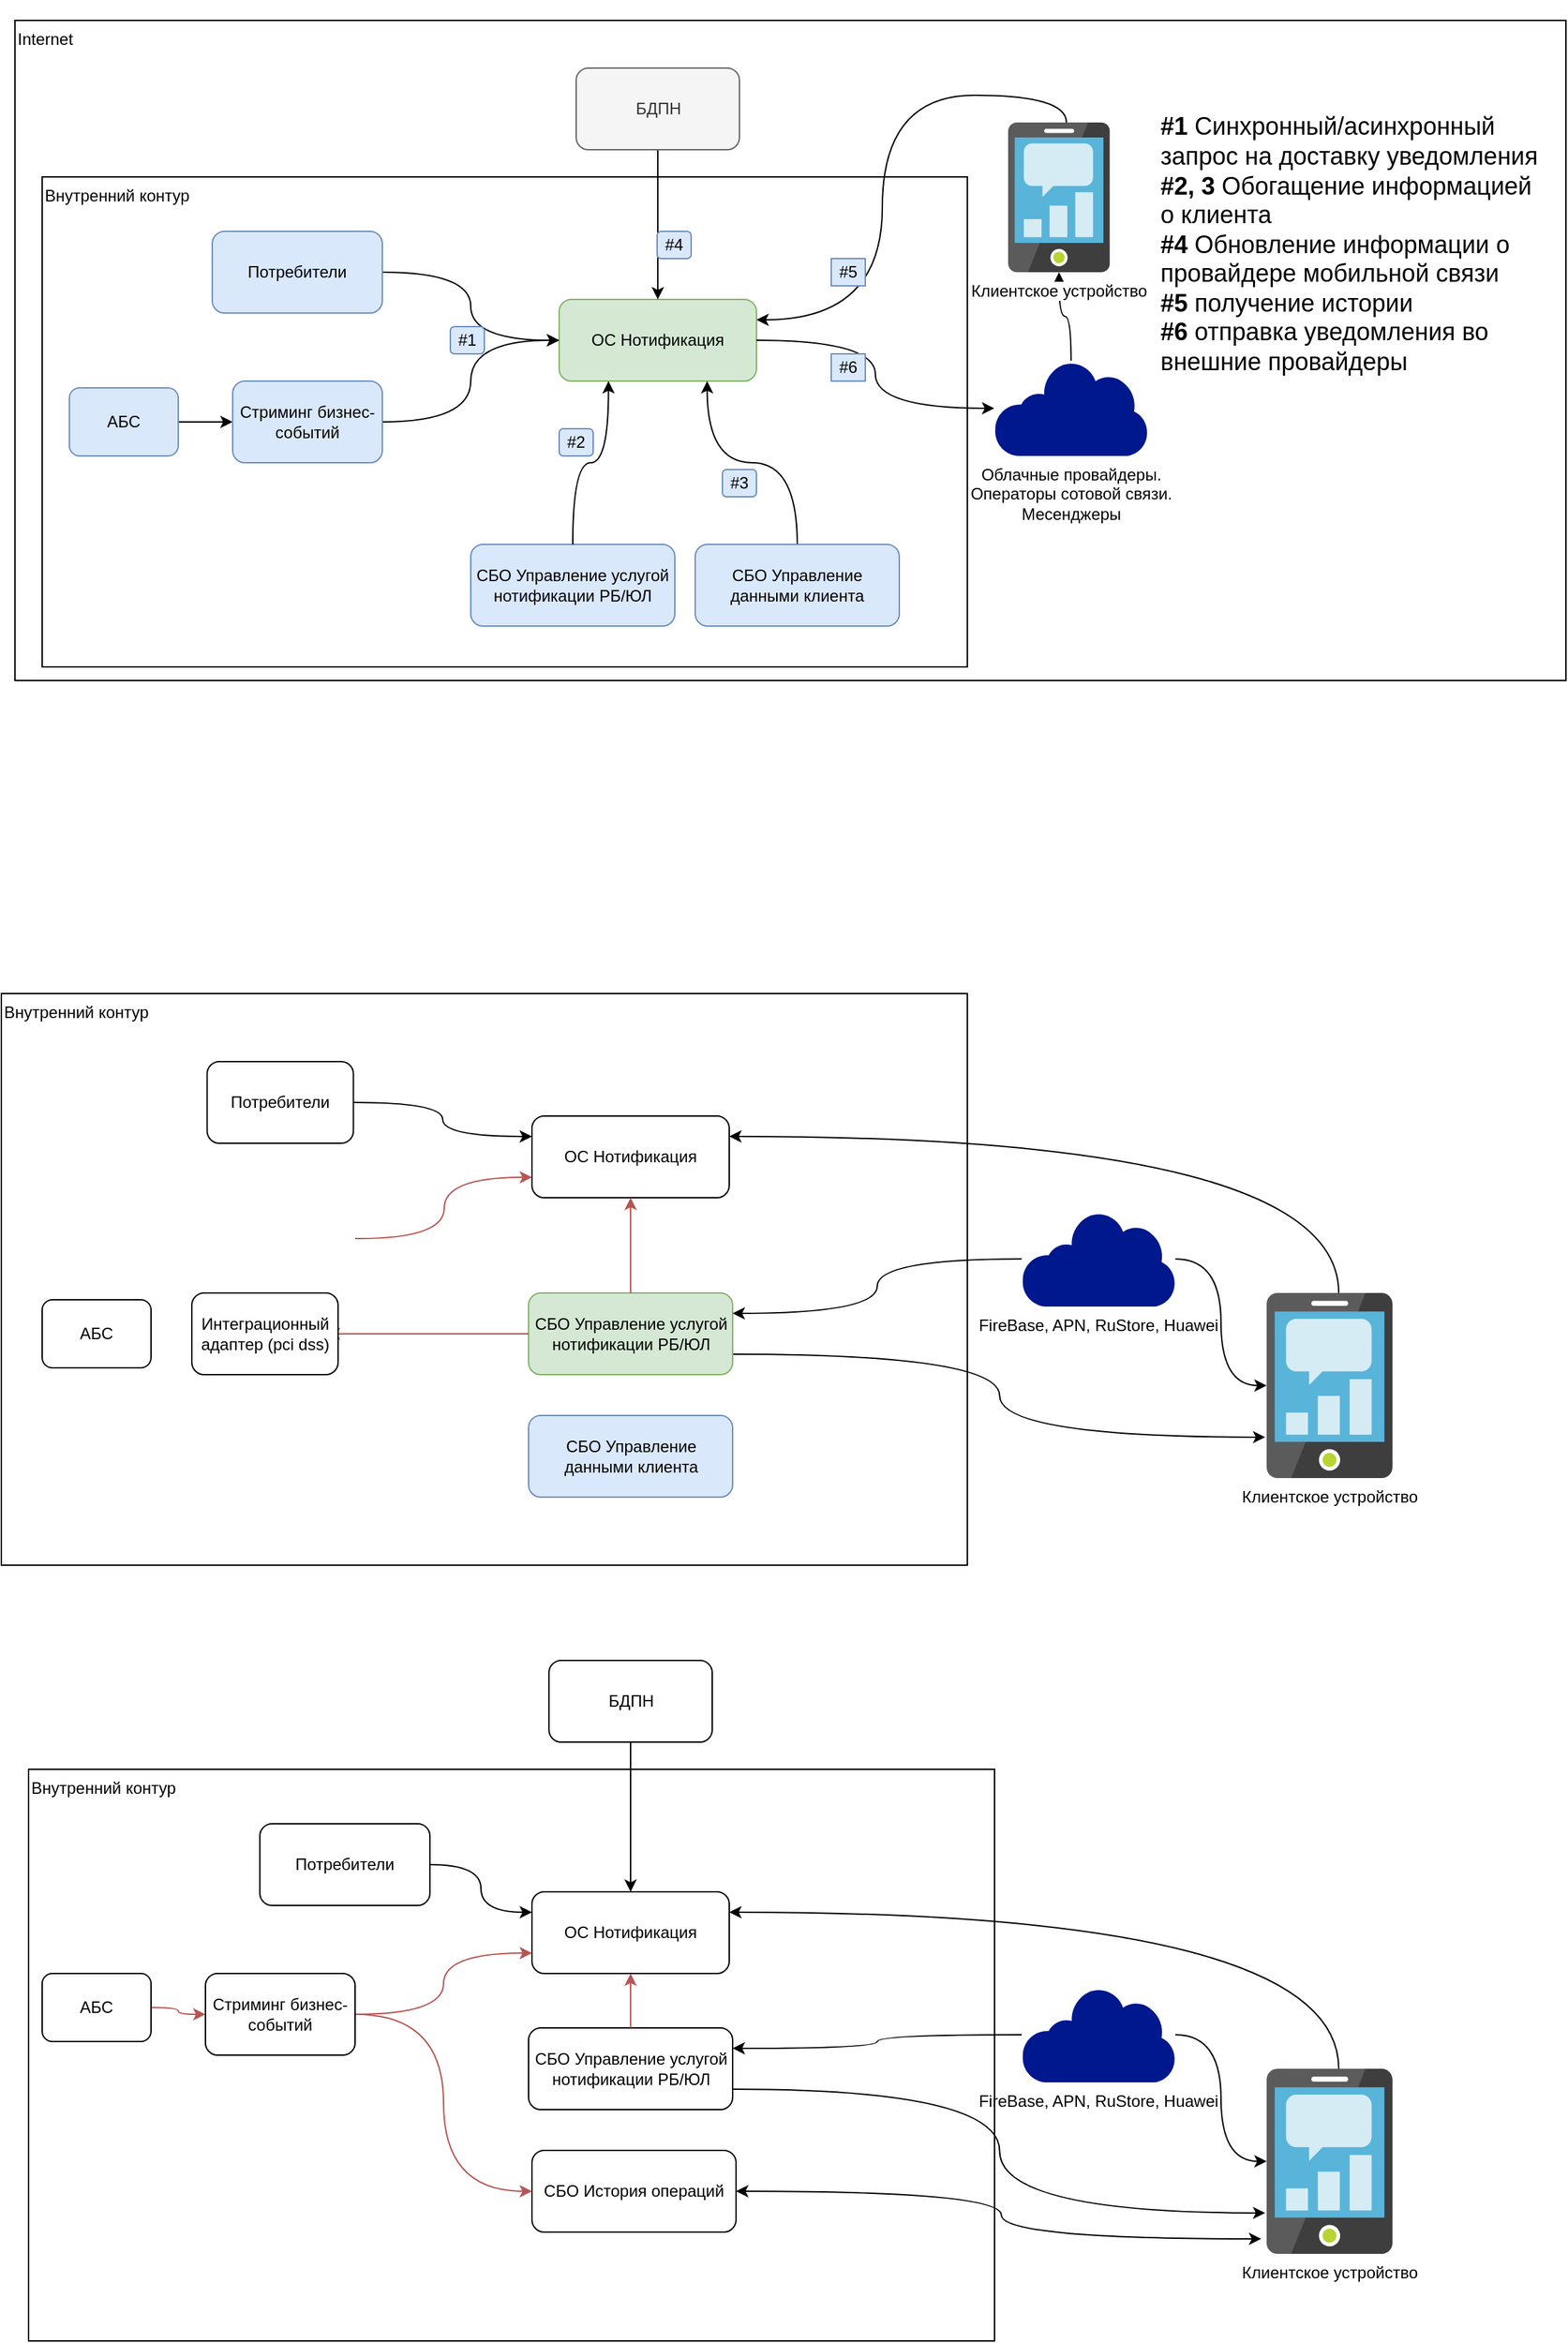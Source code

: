 <mxfile version="20.6.2" type="github">
  <diagram id="07fea595-8f29-1299-0266-81d95cde20df" name="Page-1">
    <mxGraphModel dx="1435" dy="516" grid="1" gridSize="10" guides="1" tooltips="1" connect="1" arrows="1" fold="1" page="1" pageScale="1" pageWidth="1169" pageHeight="827" background="none" math="0" shadow="0">
      <root>
        <mxCell id="0" />
        <mxCell id="1" parent="0" />
        <mxCell id="a8NFsu6y8IcwXWYg8Euw-819" value="Internet" style="rounded=0;whiteSpace=wrap;html=1;align=left;verticalAlign=top;" vertex="1" parent="1">
          <mxGeometry x="100" y="25" width="1140" height="485" as="geometry" />
        </mxCell>
        <mxCell id="a8NFsu6y8IcwXWYg8Euw-722" value="Внутренний контур&amp;nbsp;" style="rounded=0;whiteSpace=wrap;html=1;align=left;verticalAlign=top;" vertex="1" parent="1">
          <mxGeometry x="120" y="140" width="680" height="360" as="geometry" />
        </mxCell>
        <mxCell id="a8NFsu6y8IcwXWYg8Euw-745" style="edgeStyle=orthogonalEdgeStyle;curved=1;rounded=0;orthogonalLoop=1;jettySize=auto;html=1;" edge="1" parent="1" source="a8NFsu6y8IcwXWYg8Euw-728" target="a8NFsu6y8IcwXWYg8Euw-733">
          <mxGeometry relative="1" as="geometry" />
        </mxCell>
        <mxCell id="a8NFsu6y8IcwXWYg8Euw-728" value="Облачные провайдеры. &lt;br&gt;Операторы сотовой связи.&lt;br&gt;Месенджеры" style="sketch=0;aspect=fixed;pointerEvents=1;shadow=0;dashed=0;html=1;strokeColor=none;labelPosition=center;verticalLabelPosition=bottom;verticalAlign=top;align=center;fillColor=#00188D;shape=mxgraph.mscae.enterprise.internet" vertex="1" parent="1">
          <mxGeometry x="819.79" y="275" width="112.9" height="70" as="geometry" />
        </mxCell>
        <mxCell id="a8NFsu6y8IcwXWYg8Euw-770" style="edgeStyle=orthogonalEdgeStyle;curved=1;rounded=0;orthogonalLoop=1;jettySize=auto;html=1;entryX=1;entryY=0.25;entryDx=0;entryDy=0;exitX=0.573;exitY=0;exitDx=0;exitDy=0;exitPerimeter=0;" edge="1" parent="1" source="a8NFsu6y8IcwXWYg8Euw-733" target="a8NFsu6y8IcwXWYg8Euw-735">
          <mxGeometry relative="1" as="geometry" />
        </mxCell>
        <mxCell id="a8NFsu6y8IcwXWYg8Euw-733" value="Клиентское устройство" style="sketch=0;aspect=fixed;html=1;points=[];align=center;image;fontSize=12;image=img/lib/mscae/Mobile_Engagement.svg;" vertex="1" parent="1">
          <mxGeometry x="830" y="100" width="74.8" height="110" as="geometry" />
        </mxCell>
        <mxCell id="a8NFsu6y8IcwXWYg8Euw-735" value="ОС Нотификация" style="rounded=1;whiteSpace=wrap;html=1;fillColor=#d5e8d4;strokeColor=#82b366;" vertex="1" parent="1">
          <mxGeometry x="500" y="230" width="145" height="60" as="geometry" />
        </mxCell>
        <mxCell id="a8NFsu6y8IcwXWYg8Euw-736" value="СБО Управление услугой нотификации РБ/ЮЛ" style="rounded=1;whiteSpace=wrap;html=1;fillColor=#dae8fc;strokeColor=#6c8ebf;" vertex="1" parent="1">
          <mxGeometry x="435" y="410" width="150" height="60" as="geometry" />
        </mxCell>
        <mxCell id="a8NFsu6y8IcwXWYg8Euw-738" value="" style="endArrow=classic;html=1;rounded=0;entryX=0.25;entryY=1;entryDx=0;entryDy=0;exitX=0.5;exitY=0;exitDx=0;exitDy=0;edgeStyle=orthogonalEdgeStyle;curved=1;fillColor=#f8cecc;strokeColor=#000000;" edge="1" parent="1" source="a8NFsu6y8IcwXWYg8Euw-736" target="a8NFsu6y8IcwXWYg8Euw-735">
          <mxGeometry width="50" height="50" relative="1" as="geometry">
            <mxPoint x="540" y="590" as="sourcePoint" />
            <mxPoint x="590" y="540" as="targetPoint" />
          </mxGeometry>
        </mxCell>
        <mxCell id="a8NFsu6y8IcwXWYg8Euw-759" style="edgeStyle=orthogonalEdgeStyle;curved=1;rounded=0;orthogonalLoop=1;jettySize=auto;html=1;entryX=0;entryY=0.5;entryDx=0;entryDy=0;" edge="1" parent="1" source="a8NFsu6y8IcwXWYg8Euw-758" target="a8NFsu6y8IcwXWYg8Euw-735">
          <mxGeometry relative="1" as="geometry" />
        </mxCell>
        <mxCell id="a8NFsu6y8IcwXWYg8Euw-758" value="Потребители" style="rounded=1;whiteSpace=wrap;html=1;fillColor=#dae8fc;strokeColor=#6c8ebf;" vertex="1" parent="1">
          <mxGeometry x="245" y="180" width="125" height="60" as="geometry" />
        </mxCell>
        <mxCell id="a8NFsu6y8IcwXWYg8Euw-764" style="edgeStyle=orthogonalEdgeStyle;curved=1;rounded=0;orthogonalLoop=1;jettySize=auto;html=1;entryX=0;entryY=0.5;entryDx=0;entryDy=0;fillColor=#f8cecc;strokeColor=#000000;" edge="1" parent="1" source="a8NFsu6y8IcwXWYg8Euw-763" target="a8NFsu6y8IcwXWYg8Euw-772">
          <mxGeometry relative="1" as="geometry">
            <mxPoint x="202.5" y="260" as="targetPoint" />
          </mxGeometry>
        </mxCell>
        <mxCell id="a8NFsu6y8IcwXWYg8Euw-763" value="АБС" style="rounded=1;whiteSpace=wrap;html=1;fillColor=#dae8fc;strokeColor=#6c8ebf;" vertex="1" parent="1">
          <mxGeometry x="140" y="295" width="80" height="50" as="geometry" />
        </mxCell>
        <mxCell id="a8NFsu6y8IcwXWYg8Euw-765" style="edgeStyle=orthogonalEdgeStyle;curved=1;rounded=0;orthogonalLoop=1;jettySize=auto;html=1;entryX=1;entryY=0.5;entryDx=0;entryDy=0;startArrow=classic;startFill=1;endArrow=none;endFill=0;" edge="1" parent="1" source="a8NFsu6y8IcwXWYg8Euw-728" target="a8NFsu6y8IcwXWYg8Euw-735">
          <mxGeometry relative="1" as="geometry" />
        </mxCell>
        <mxCell id="a8NFsu6y8IcwXWYg8Euw-776" style="edgeStyle=orthogonalEdgeStyle;curved=1;rounded=0;orthogonalLoop=1;jettySize=auto;html=1;startArrow=none;startFill=0;" edge="1" parent="1" source="a8NFsu6y8IcwXWYg8Euw-767" target="a8NFsu6y8IcwXWYg8Euw-735">
          <mxGeometry relative="1" as="geometry" />
        </mxCell>
        <mxCell id="a8NFsu6y8IcwXWYg8Euw-767" value="БДПН" style="rounded=1;whiteSpace=wrap;html=1;fillColor=#f5f5f5;fontColor=#333333;strokeColor=#666666;" vertex="1" parent="1">
          <mxGeometry x="512.5" y="60" width="120" height="60" as="geometry" />
        </mxCell>
        <mxCell id="a8NFsu6y8IcwXWYg8Euw-774" style="edgeStyle=orthogonalEdgeStyle;curved=1;rounded=0;orthogonalLoop=1;jettySize=auto;html=1;entryX=0;entryY=0.5;entryDx=0;entryDy=0;fillColor=#f8cecc;strokeColor=#000000;" edge="1" parent="1" source="a8NFsu6y8IcwXWYg8Euw-772" target="a8NFsu6y8IcwXWYg8Euw-735">
          <mxGeometry relative="1" as="geometry" />
        </mxCell>
        <mxCell id="a8NFsu6y8IcwXWYg8Euw-772" value="Стриминг бизнес-событий" style="rounded=1;whiteSpace=wrap;html=1;fillColor=#dae8fc;strokeColor=#6c8ebf;" vertex="1" parent="1">
          <mxGeometry x="260" y="290" width="110" height="60" as="geometry" />
        </mxCell>
        <mxCell id="a8NFsu6y8IcwXWYg8Euw-777" value="Внутренний контур&amp;nbsp;" style="rounded=0;whiteSpace=wrap;html=1;align=left;verticalAlign=top;" vertex="1" parent="1">
          <mxGeometry x="90" y="740" width="710" height="420" as="geometry" />
        </mxCell>
        <mxCell id="a8NFsu6y8IcwXWYg8Euw-778" style="edgeStyle=orthogonalEdgeStyle;curved=1;rounded=0;orthogonalLoop=1;jettySize=auto;html=1;" edge="1" parent="1" source="a8NFsu6y8IcwXWYg8Euw-779" target="a8NFsu6y8IcwXWYg8Euw-782">
          <mxGeometry relative="1" as="geometry" />
        </mxCell>
        <mxCell id="a8NFsu6y8IcwXWYg8Euw-779" value="FireBase, APN, RuStore, Huawei" style="sketch=0;aspect=fixed;pointerEvents=1;shadow=0;dashed=0;html=1;strokeColor=none;labelPosition=center;verticalLabelPosition=bottom;verticalAlign=top;align=center;fillColor=#00188D;shape=mxgraph.mscae.enterprise.internet" vertex="1" parent="1">
          <mxGeometry x="840" y="900" width="112.9" height="70" as="geometry" />
        </mxCell>
        <mxCell id="a8NFsu6y8IcwXWYg8Euw-781" style="edgeStyle=orthogonalEdgeStyle;curved=1;rounded=0;orthogonalLoop=1;jettySize=auto;html=1;entryX=1;entryY=0.25;entryDx=0;entryDy=0;exitX=0.573;exitY=0;exitDx=0;exitDy=0;exitPerimeter=0;" edge="1" parent="1" source="a8NFsu6y8IcwXWYg8Euw-782" target="a8NFsu6y8IcwXWYg8Euw-783">
          <mxGeometry relative="1" as="geometry" />
        </mxCell>
        <mxCell id="a8NFsu6y8IcwXWYg8Euw-782" value="Клиентское устройство" style="sketch=0;aspect=fixed;html=1;points=[];align=center;image;fontSize=12;image=img/lib/mscae/Mobile_Engagement.svg;" vertex="1" parent="1">
          <mxGeometry x="1020" y="960" width="92.48" height="136" as="geometry" />
        </mxCell>
        <mxCell id="a8NFsu6y8IcwXWYg8Euw-783" value="ОС Нотификация" style="rounded=1;whiteSpace=wrap;html=1;" vertex="1" parent="1">
          <mxGeometry x="480" y="830" width="145" height="60" as="geometry" />
        </mxCell>
        <mxCell id="a8NFsu6y8IcwXWYg8Euw-784" style="edgeStyle=orthogonalEdgeStyle;curved=1;rounded=0;orthogonalLoop=1;jettySize=auto;html=1;entryX=-0.011;entryY=0.779;entryDx=0;entryDy=0;entryPerimeter=0;exitX=1;exitY=0.75;exitDx=0;exitDy=0;" edge="1" parent="1" source="a8NFsu6y8IcwXWYg8Euw-785" target="a8NFsu6y8IcwXWYg8Euw-782">
          <mxGeometry relative="1" as="geometry" />
        </mxCell>
        <mxCell id="a8NFsu6y8IcwXWYg8Euw-785" value="СБО Управление услугой нотификации РБ/ЮЛ" style="rounded=1;whiteSpace=wrap;html=1;fillColor=#d5e8d4;strokeColor=#82b366;" vertex="1" parent="1">
          <mxGeometry x="477.5" y="960" width="150" height="60" as="geometry" />
        </mxCell>
        <mxCell id="a8NFsu6y8IcwXWYg8Euw-786" value="" style="endArrow=classic;html=1;rounded=0;entryX=0.5;entryY=1;entryDx=0;entryDy=0;exitX=0.5;exitY=0;exitDx=0;exitDy=0;edgeStyle=orthogonalEdgeStyle;curved=1;fillColor=#f8cecc;strokeColor=#b85450;" edge="1" parent="1" source="a8NFsu6y8IcwXWYg8Euw-785" target="a8NFsu6y8IcwXWYg8Euw-783">
          <mxGeometry width="50" height="50" relative="1" as="geometry">
            <mxPoint x="520" y="1190" as="sourcePoint" />
            <mxPoint x="570" y="1140" as="targetPoint" />
          </mxGeometry>
        </mxCell>
        <mxCell id="a8NFsu6y8IcwXWYg8Euw-788" style="edgeStyle=orthogonalEdgeStyle;curved=1;rounded=0;orthogonalLoop=1;jettySize=auto;html=1;entryX=0;entryY=0.25;entryDx=0;entryDy=0;" edge="1" parent="1" source="a8NFsu6y8IcwXWYg8Euw-789" target="a8NFsu6y8IcwXWYg8Euw-783">
          <mxGeometry relative="1" as="geometry" />
        </mxCell>
        <mxCell id="a8NFsu6y8IcwXWYg8Euw-789" value="Потребители" style="rounded=1;whiteSpace=wrap;html=1;" vertex="1" parent="1">
          <mxGeometry x="241.25" y="790" width="107.5" height="60" as="geometry" />
        </mxCell>
        <mxCell id="a8NFsu6y8IcwXWYg8Euw-790" style="edgeStyle=orthogonalEdgeStyle;curved=1;rounded=0;orthogonalLoop=1;jettySize=auto;html=1;fillColor=#f8cecc;strokeColor=#b85450;" edge="1" parent="1" source="a8NFsu6y8IcwXWYg8Euw-785">
          <mxGeometry relative="1" as="geometry">
            <mxPoint x="330" y="990" as="targetPoint" />
          </mxGeometry>
        </mxCell>
        <mxCell id="a8NFsu6y8IcwXWYg8Euw-791" value="АБС" style="rounded=1;whiteSpace=wrap;html=1;" vertex="1" parent="1">
          <mxGeometry x="120" y="965" width="80" height="50" as="geometry" />
        </mxCell>
        <mxCell id="a8NFsu6y8IcwXWYg8Euw-792" style="edgeStyle=orthogonalEdgeStyle;curved=1;rounded=0;orthogonalLoop=1;jettySize=auto;html=1;entryX=1;entryY=0.25;entryDx=0;entryDy=0;" edge="1" parent="1" source="a8NFsu6y8IcwXWYg8Euw-779" target="a8NFsu6y8IcwXWYg8Euw-785">
          <mxGeometry relative="1" as="geometry" />
        </mxCell>
        <mxCell id="a8NFsu6y8IcwXWYg8Euw-796" style="edgeStyle=orthogonalEdgeStyle;curved=1;rounded=0;orthogonalLoop=1;jettySize=auto;html=1;entryX=0;entryY=0.75;entryDx=0;entryDy=0;fillColor=#f8cecc;strokeColor=#b85450;" edge="1" parent="1" target="a8NFsu6y8IcwXWYg8Euw-783">
          <mxGeometry relative="1" as="geometry">
            <mxPoint x="350" y="920" as="sourcePoint" />
          </mxGeometry>
        </mxCell>
        <mxCell id="a8NFsu6y8IcwXWYg8Euw-798" value="Внутренний контур&amp;nbsp;" style="rounded=0;whiteSpace=wrap;html=1;align=left;verticalAlign=top;" vertex="1" parent="1">
          <mxGeometry x="110" y="1310" width="710" height="420" as="geometry" />
        </mxCell>
        <mxCell id="a8NFsu6y8IcwXWYg8Euw-799" style="edgeStyle=orthogonalEdgeStyle;curved=1;rounded=0;orthogonalLoop=1;jettySize=auto;html=1;" edge="1" parent="1" source="a8NFsu6y8IcwXWYg8Euw-800" target="a8NFsu6y8IcwXWYg8Euw-803">
          <mxGeometry relative="1" as="geometry" />
        </mxCell>
        <mxCell id="a8NFsu6y8IcwXWYg8Euw-800" value="FireBase, APN, RuStore, Huawei" style="sketch=0;aspect=fixed;pointerEvents=1;shadow=0;dashed=0;html=1;strokeColor=none;labelPosition=center;verticalLabelPosition=bottom;verticalAlign=top;align=center;fillColor=#00188D;shape=mxgraph.mscae.enterprise.internet" vertex="1" parent="1">
          <mxGeometry x="840" y="1470" width="112.9" height="70" as="geometry" />
        </mxCell>
        <mxCell id="a8NFsu6y8IcwXWYg8Euw-801" style="edgeStyle=orthogonalEdgeStyle;curved=1;rounded=0;orthogonalLoop=1;jettySize=auto;html=1;entryX=1;entryY=0.5;entryDx=0;entryDy=0;exitX=-0.043;exitY=0.919;exitDx=0;exitDy=0;exitPerimeter=0;startArrow=classic;startFill=1;" edge="1" parent="1" source="a8NFsu6y8IcwXWYg8Euw-803" target="a8NFsu6y8IcwXWYg8Euw-808">
          <mxGeometry relative="1" as="geometry" />
        </mxCell>
        <mxCell id="a8NFsu6y8IcwXWYg8Euw-802" style="edgeStyle=orthogonalEdgeStyle;curved=1;rounded=0;orthogonalLoop=1;jettySize=auto;html=1;entryX=1;entryY=0.25;entryDx=0;entryDy=0;exitX=0.573;exitY=0;exitDx=0;exitDy=0;exitPerimeter=0;" edge="1" parent="1" source="a8NFsu6y8IcwXWYg8Euw-803" target="a8NFsu6y8IcwXWYg8Euw-804">
          <mxGeometry relative="1" as="geometry" />
        </mxCell>
        <mxCell id="a8NFsu6y8IcwXWYg8Euw-803" value="Клиентское устройство" style="sketch=0;aspect=fixed;html=1;points=[];align=center;image;fontSize=12;image=img/lib/mscae/Mobile_Engagement.svg;" vertex="1" parent="1">
          <mxGeometry x="1020" y="1530" width="92.48" height="136" as="geometry" />
        </mxCell>
        <mxCell id="a8NFsu6y8IcwXWYg8Euw-804" value="ОС Нотификация" style="rounded=1;whiteSpace=wrap;html=1;" vertex="1" parent="1">
          <mxGeometry x="480" y="1400" width="145" height="60" as="geometry" />
        </mxCell>
        <mxCell id="a8NFsu6y8IcwXWYg8Euw-805" style="edgeStyle=orthogonalEdgeStyle;curved=1;rounded=0;orthogonalLoop=1;jettySize=auto;html=1;entryX=-0.011;entryY=0.779;entryDx=0;entryDy=0;entryPerimeter=0;exitX=1;exitY=0.75;exitDx=0;exitDy=0;" edge="1" parent="1" source="a8NFsu6y8IcwXWYg8Euw-806" target="a8NFsu6y8IcwXWYg8Euw-803">
          <mxGeometry relative="1" as="geometry" />
        </mxCell>
        <mxCell id="a8NFsu6y8IcwXWYg8Euw-806" value="СБО Управление услугой нотификации РБ/ЮЛ" style="rounded=1;whiteSpace=wrap;html=1;" vertex="1" parent="1">
          <mxGeometry x="477.5" y="1500" width="150" height="60" as="geometry" />
        </mxCell>
        <mxCell id="a8NFsu6y8IcwXWYg8Euw-807" value="" style="endArrow=classic;html=1;rounded=0;entryX=0.5;entryY=1;entryDx=0;entryDy=0;exitX=0.5;exitY=0;exitDx=0;exitDy=0;edgeStyle=orthogonalEdgeStyle;curved=1;fillColor=#f8cecc;strokeColor=#b85450;" edge="1" parent="1" source="a8NFsu6y8IcwXWYg8Euw-806" target="a8NFsu6y8IcwXWYg8Euw-804">
          <mxGeometry width="50" height="50" relative="1" as="geometry">
            <mxPoint x="520" y="1760" as="sourcePoint" />
            <mxPoint x="570" y="1710" as="targetPoint" />
          </mxGeometry>
        </mxCell>
        <mxCell id="a8NFsu6y8IcwXWYg8Euw-808" value="СБО История операций" style="rounded=1;whiteSpace=wrap;html=1;" vertex="1" parent="1">
          <mxGeometry x="480" y="1590" width="150" height="60" as="geometry" />
        </mxCell>
        <mxCell id="a8NFsu6y8IcwXWYg8Euw-809" style="edgeStyle=orthogonalEdgeStyle;curved=1;rounded=0;orthogonalLoop=1;jettySize=auto;html=1;entryX=0;entryY=0.25;entryDx=0;entryDy=0;" edge="1" parent="1" source="a8NFsu6y8IcwXWYg8Euw-810" target="a8NFsu6y8IcwXWYg8Euw-804">
          <mxGeometry relative="1" as="geometry" />
        </mxCell>
        <mxCell id="a8NFsu6y8IcwXWYg8Euw-810" value="Потребители" style="rounded=1;whiteSpace=wrap;html=1;" vertex="1" parent="1">
          <mxGeometry x="280" y="1350" width="125" height="60" as="geometry" />
        </mxCell>
        <mxCell id="a8NFsu6y8IcwXWYg8Euw-811" style="edgeStyle=orthogonalEdgeStyle;curved=1;rounded=0;orthogonalLoop=1;jettySize=auto;html=1;entryX=0;entryY=0.5;entryDx=0;entryDy=0;fillColor=#f8cecc;strokeColor=#b85450;" edge="1" parent="1" source="a8NFsu6y8IcwXWYg8Euw-812" target="a8NFsu6y8IcwXWYg8Euw-818">
          <mxGeometry relative="1" as="geometry">
            <mxPoint x="182.5" y="1430" as="targetPoint" />
          </mxGeometry>
        </mxCell>
        <mxCell id="a8NFsu6y8IcwXWYg8Euw-812" value="АБС" style="rounded=1;whiteSpace=wrap;html=1;" vertex="1" parent="1">
          <mxGeometry x="120" y="1460" width="80" height="50" as="geometry" />
        </mxCell>
        <mxCell id="a8NFsu6y8IcwXWYg8Euw-813" style="edgeStyle=orthogonalEdgeStyle;curved=1;rounded=0;orthogonalLoop=1;jettySize=auto;html=1;entryX=1;entryY=0.25;entryDx=0;entryDy=0;" edge="1" parent="1" source="a8NFsu6y8IcwXWYg8Euw-800" target="a8NFsu6y8IcwXWYg8Euw-806">
          <mxGeometry relative="1" as="geometry" />
        </mxCell>
        <mxCell id="a8NFsu6y8IcwXWYg8Euw-814" style="edgeStyle=orthogonalEdgeStyle;curved=1;rounded=0;orthogonalLoop=1;jettySize=auto;html=1;startArrow=none;startFill=0;" edge="1" parent="1" source="a8NFsu6y8IcwXWYg8Euw-815" target="a8NFsu6y8IcwXWYg8Euw-804">
          <mxGeometry relative="1" as="geometry" />
        </mxCell>
        <mxCell id="a8NFsu6y8IcwXWYg8Euw-815" value="БДПН" style="rounded=1;whiteSpace=wrap;html=1;" vertex="1" parent="1">
          <mxGeometry x="492.5" y="1230" width="120" height="60" as="geometry" />
        </mxCell>
        <mxCell id="a8NFsu6y8IcwXWYg8Euw-816" style="edgeStyle=orthogonalEdgeStyle;curved=1;rounded=0;orthogonalLoop=1;jettySize=auto;html=1;fillColor=#f8cecc;strokeColor=#b85450;entryX=0;entryY=0.5;entryDx=0;entryDy=0;" edge="1" parent="1" source="a8NFsu6y8IcwXWYg8Euw-818" target="a8NFsu6y8IcwXWYg8Euw-808">
          <mxGeometry relative="1" as="geometry" />
        </mxCell>
        <mxCell id="a8NFsu6y8IcwXWYg8Euw-817" style="edgeStyle=orthogonalEdgeStyle;curved=1;rounded=0;orthogonalLoop=1;jettySize=auto;html=1;entryX=0;entryY=0.75;entryDx=0;entryDy=0;fillColor=#f8cecc;strokeColor=#b85450;" edge="1" parent="1" source="a8NFsu6y8IcwXWYg8Euw-818" target="a8NFsu6y8IcwXWYg8Euw-804">
          <mxGeometry relative="1" as="geometry" />
        </mxCell>
        <mxCell id="a8NFsu6y8IcwXWYg8Euw-818" value="Стриминг бизнес-событий" style="rounded=1;whiteSpace=wrap;html=1;" vertex="1" parent="1">
          <mxGeometry x="240" y="1460" width="110" height="60" as="geometry" />
        </mxCell>
        <mxCell id="a8NFsu6y8IcwXWYg8Euw-821" style="edgeStyle=orthogonalEdgeStyle;curved=1;rounded=0;orthogonalLoop=1;jettySize=auto;html=1;entryX=0.75;entryY=1;entryDx=0;entryDy=0;startArrow=none;startFill=0;fillColor=#f8cecc;strokeColor=#000000;" edge="1" parent="1" source="a8NFsu6y8IcwXWYg8Euw-820" target="a8NFsu6y8IcwXWYg8Euw-735">
          <mxGeometry relative="1" as="geometry" />
        </mxCell>
        <mxCell id="a8NFsu6y8IcwXWYg8Euw-820" value="СБО Управление данными клиента" style="rounded=1;whiteSpace=wrap;html=1;fillColor=#dae8fc;strokeColor=#6c8ebf;" vertex="1" parent="1">
          <mxGeometry x="600" y="410" width="150" height="60" as="geometry" />
        </mxCell>
        <mxCell id="a8NFsu6y8IcwXWYg8Euw-822" value="#1" style="text;html=1;strokeColor=#6c8ebf;fillColor=#dae8fc;align=center;verticalAlign=middle;whiteSpace=wrap;rounded=1;glass=0;" vertex="1" parent="1">
          <mxGeometry x="420" y="250" width="25" height="20" as="geometry" />
        </mxCell>
        <mxCell id="a8NFsu6y8IcwXWYg8Euw-823" value="#2" style="text;html=1;strokeColor=#6c8ebf;fillColor=#dae8fc;align=center;verticalAlign=middle;whiteSpace=wrap;rounded=1;glass=0;" vertex="1" parent="1">
          <mxGeometry x="500" y="325" width="25" height="20" as="geometry" />
        </mxCell>
        <mxCell id="a8NFsu6y8IcwXWYg8Euw-824" value="#3" style="text;html=1;strokeColor=#6c8ebf;fillColor=#dae8fc;align=center;verticalAlign=middle;whiteSpace=wrap;rounded=1;glass=0;" vertex="1" parent="1">
          <mxGeometry x="620" y="355" width="25" height="20" as="geometry" />
        </mxCell>
        <mxCell id="a8NFsu6y8IcwXWYg8Euw-826" value="#4" style="text;html=1;strokeColor=#6c8ebf;fillColor=#dae8fc;align=center;verticalAlign=middle;whiteSpace=wrap;rounded=1;glass=0;" vertex="1" parent="1">
          <mxGeometry x="572" y="180" width="25" height="20" as="geometry" />
        </mxCell>
        <mxCell id="a8NFsu6y8IcwXWYg8Euw-827" value="#5" style="text;html=1;strokeColor=#6c8ebf;fillColor=#dae8fc;align=center;verticalAlign=middle;whiteSpace=wrap;rounded=1;glass=0;arcSize=0;" vertex="1" parent="1">
          <mxGeometry x="700" y="200" width="25" height="20" as="geometry" />
        </mxCell>
        <mxCell id="a8NFsu6y8IcwXWYg8Euw-828" value="#6" style="text;html=1;strokeColor=#6c8ebf;fillColor=#dae8fc;align=center;verticalAlign=middle;whiteSpace=wrap;rounded=1;glass=0;arcSize=0;" vertex="1" parent="1">
          <mxGeometry x="700" y="270" width="25" height="20" as="geometry" />
        </mxCell>
        <mxCell id="a8NFsu6y8IcwXWYg8Euw-829" value="&lt;font style=&quot;font-size: 18px;&quot;&gt;&lt;b&gt;#1&lt;/b&gt; Синхронный/асинхронный запрос на доставку уведомления&lt;br&gt;&lt;b&gt;#2, 3&lt;/b&gt; Обогащение информацией о клиента&lt;br&gt;&lt;b&gt;#4&lt;/b&gt; Обновление информации о провайдере мобильной связи&lt;br&gt;&lt;b&gt;#5&lt;/b&gt; получение истории&lt;br&gt;&lt;b&gt;#6 &lt;/b&gt;отправка уведомления во внешние провайдеры&lt;/font&gt;" style="text;html=1;strokeColor=none;fillColor=none;align=left;verticalAlign=middle;whiteSpace=wrap;rounded=0;glass=0;" vertex="1" parent="1">
          <mxGeometry x="940" y="10" width="287.1" height="360" as="geometry" />
        </mxCell>
        <mxCell id="a8NFsu6y8IcwXWYg8Euw-830" value="СБО Управление данными клиента" style="rounded=1;whiteSpace=wrap;html=1;fillColor=#dae8fc;strokeColor=#6c8ebf;" vertex="1" parent="1">
          <mxGeometry x="477.5" y="1050" width="150" height="60" as="geometry" />
        </mxCell>
        <mxCell id="a8NFsu6y8IcwXWYg8Euw-831" value="Интеграционный адаптер (pci dss)" style="rounded=1;whiteSpace=wrap;html=1;" vertex="1" parent="1">
          <mxGeometry x="230" y="960" width="107.5" height="60" as="geometry" />
        </mxCell>
      </root>
    </mxGraphModel>
  </diagram>
</mxfile>
